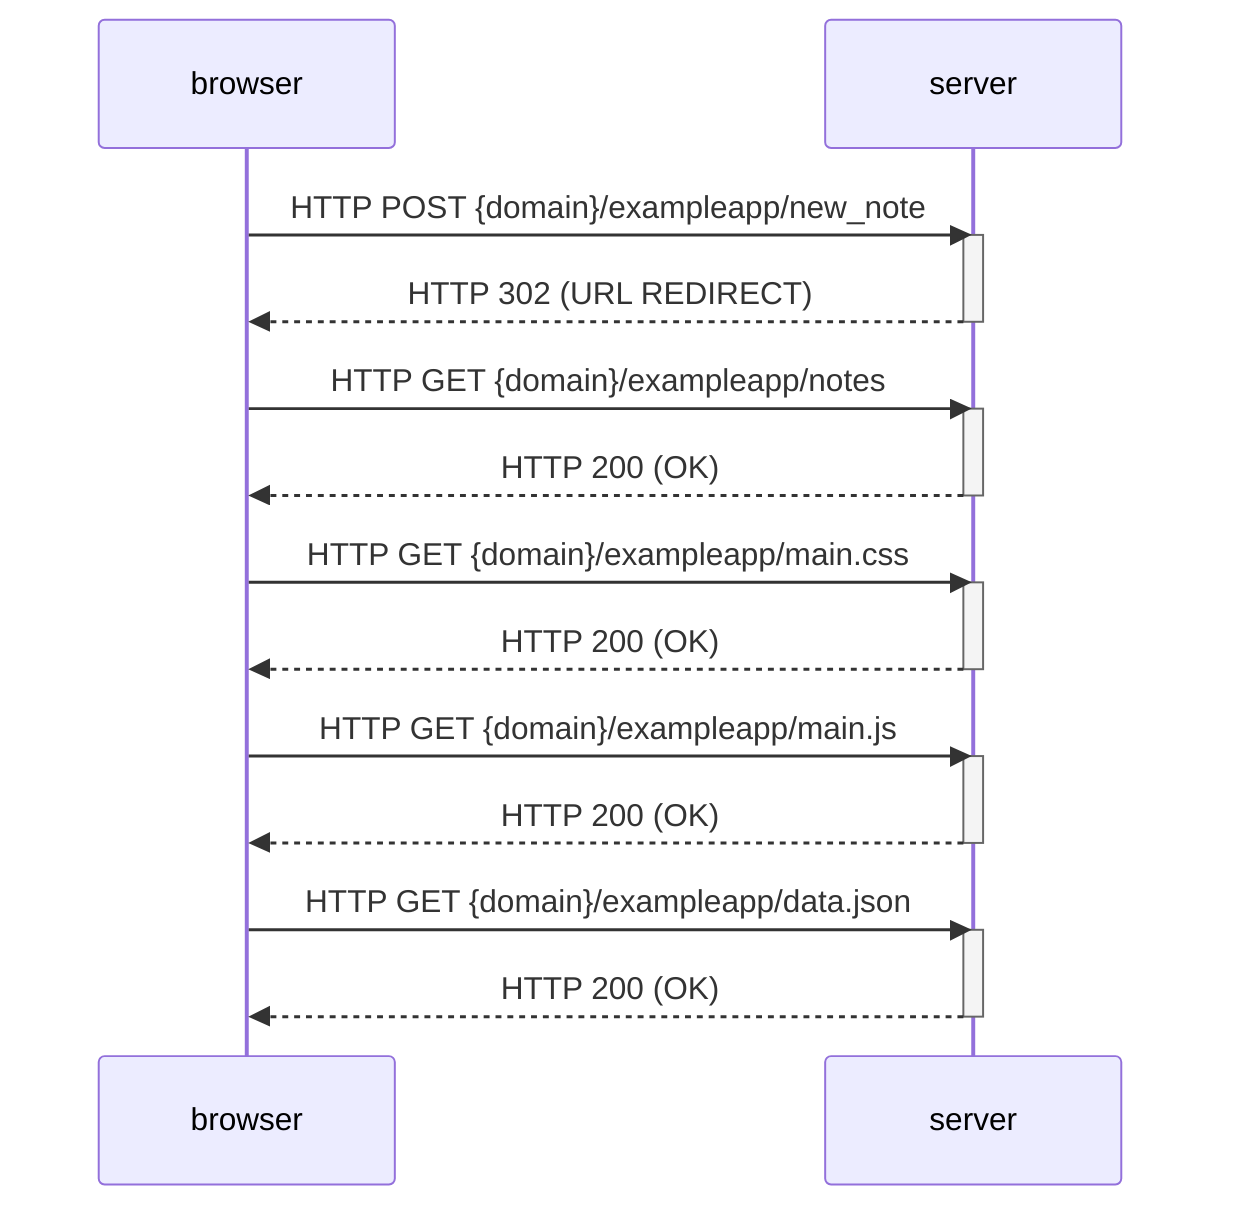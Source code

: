 sequenceDiagram
    participant browser
    participant server

    browser->>server: HTTP POST {domain}/exampleapp/new_note
    activate server
    server-->>browser: HTTP 302 (URL REDIRECT)
    deactivate server

    browser->>server: HTTP GET {domain}/exampleapp/notes
    activate server
    server-->>browser: HTTP 200 (OK)
    deactivate server

    browser->>server: HTTP GET {domain}/exampleapp/main.css
    activate server
    server-->>browser: HTTP 200 (OK)
    deactivate server

    browser->>server: HTTP GET {domain}/exampleapp/main.js
    activate server
    server-->>browser: HTTP 200 (OK)
    deactivate server

    browser->>server: HTTP GET {domain}/exampleapp/data.json
    activate server
    server-->>browser: HTTP 200 (OK)
    deactivate server
